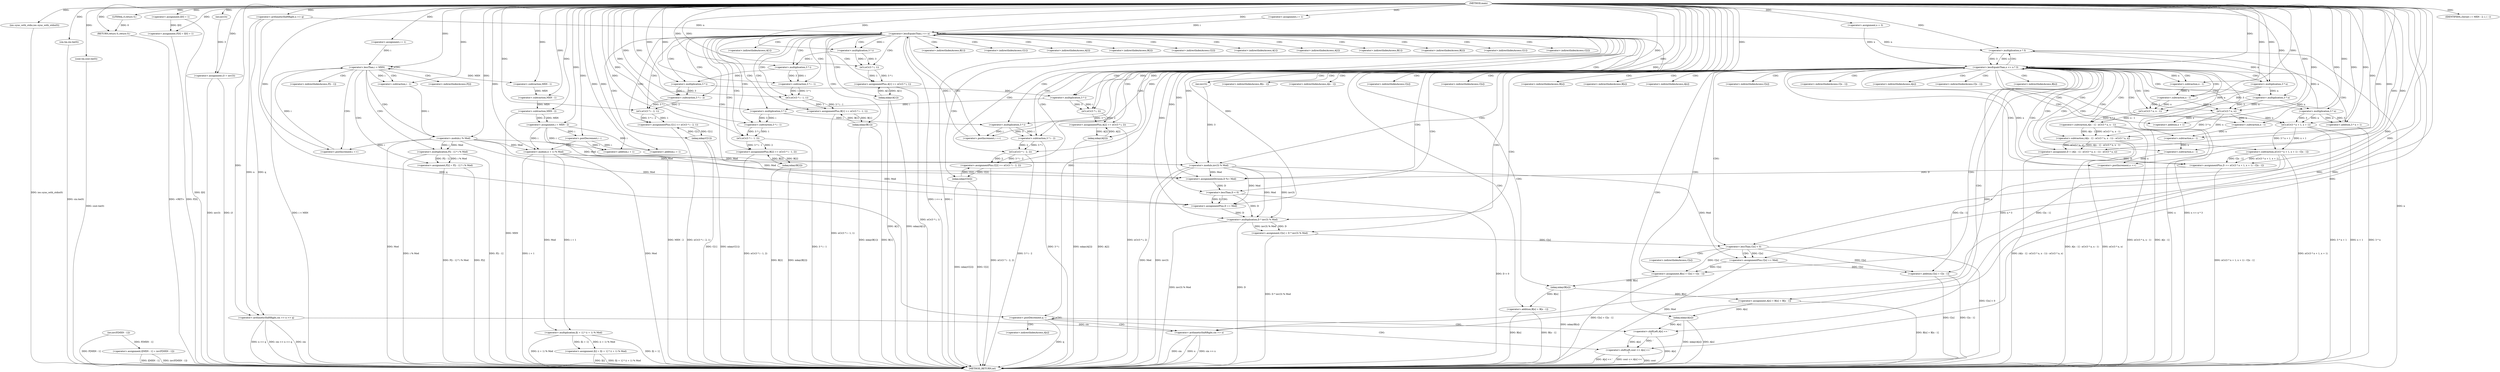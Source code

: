 digraph "main" {  
"1000168" [label = "(METHOD,main)" ]
"1000489" [label = "(METHOD_RETURN,int)" ]
"1000170" [label = "(ios::sync_with_stdio,ios::sync_with_stdio(0))" ]
"1000172" [label = "(cin.tie,cin.tie(0))" ]
"1000174" [label = "(cout.tie,cout.tie(0))" ]
"1000213" [label = "(<operator>.assignment,I[MXN - 1] = inv(F[MXN - 1]))" ]
"1000250" [label = "(<operator>.arithmeticShiftRight,cin >> n >> q)" ]
"1000487" [label = "(RETURN,return 0;,return 0;)" ]
"1000177" [label = "(<operator>.assignment,F[0] = I[0] = 1)" ]
"1000186" [label = "(<operator>.assignment,i3 = inv(3))" ]
"1000192" [label = "(<operator>.assignment,i = 1)" ]
"1000195" [label = "(<operator>.lessThan,i < MXN)" ]
"1000198" [label = "(<operator>.postIncrement,i ++)" ]
"1000200" [label = "(<operator>.assignment,F[i] = F[i - 1] * i % Mod)" ]
"1000227" [label = "(<operator>.assignment,i = MXN - 2)" ]
"1000232" [label = "(IDENTIFIER,i,for(int i = MXN - 2; i; i --))" ]
"1000233" [label = "(<operator>.postDecrement,i --)" ]
"1000235" [label = "(<operator>.assignment,I[i] = I[i + 1] * (i + 1) % Mod)" ]
"1000257" [label = "(<operator>.assignment,i = 1)" ]
"1000260" [label = "(<operator>.lessEqualsThan,i <= n)" ]
"1000263" [label = "(<operator>.postIncrement,i ++)" ]
"1000357" [label = "(<operator>.assignment,x = 3)" ]
"1000360" [label = "(<operator>.lessEqualsThan,x <= n * 3)" ]
"1000365" [label = "(<operator>.postIncrement,x ++)" ]
"1000473" [label = "(<operator>.postDecrement,q --)" ]
"1000488" [label = "(LITERAL,0,return 0;)" ]
"1000219" [label = "(inv,inv(F[MXN - 1]))" ]
"1000252" [label = "(<operator>.arithmeticShiftRight,n >> q)" ]
"1000266" [label = "(<operator>.assignmentPlus,A[1] += nCr(3 * i, 1))" ]
"1000275" [label = "(<operator>.assignmentPlus,B[1] += nCr(3 * i - 1, 1))" ]
"1000286" [label = "(<operator>.assignmentPlus,C[1] += nCr(3 * i - 2, 1))" ]
"1000297" [label = "(<operator>.assignmentPlus,A[2] += nCr(3 * i, 2))" ]
"1000306" [label = "(<operator>.assignmentPlus,B[2] += nCr(3 * i - 1, 2))" ]
"1000317" [label = "(<operator>.assignmentPlus,C[2] += nCr(3 * i - 2, 2))" ]
"1000369" [label = "(<operator>.assignment,D = (A[x - 1] - nCr(3 * n, x - 1)) - nCr(3 * n, x))" ]
"1000390" [label = "(<operator>.assignmentPlus,D += nCr(3 * n + 1, x + 1) - C[x - 1])" ]
"1000407" [label = "(<operator>.assignmentDivision,D %= Mod)" ]
"1000417" [label = "(<operator>.assignment,C[x] = D * inv(3) % Mod)" ]
"1000438" [label = "(<operator>.assignment,B[x] = C[x] + C[x - 1])" ]
"1000451" [label = "(mkay,mkay(B[x]))" ]
"1000455" [label = "(<operator>.assignment,A[x] = B[x] + B[x - 1])" ]
"1000468" [label = "(mkay,mkay(A[x]))" ]
"1000477" [label = "(<operator>.arithmeticShiftRight,cin >> x)" ]
"1000480" [label = "(<operator>.shiftLeft,cout << A[x] << '\n')" ]
"1000181" [label = "(<operator>.assignment,I[0] = 1)" ]
"1000188" [label = "(inv,inv(3))" ]
"1000204" [label = "(<operator>.multiplication,F[i - 1] * i % Mod)" ]
"1000216" [label = "(<operator>.subtraction,MXN - 1)" ]
"1000229" [label = "(<operator>.subtraction,MXN - 2)" ]
"1000239" [label = "(<operator>.multiplication,I[i + 1] * (i + 1) % Mod)" ]
"1000329" [label = "(mkay,mkay(A[1]))" ]
"1000333" [label = "(mkay,mkay(A[2]))" ]
"1000338" [label = "(mkay,mkay(B[1]))" ]
"1000342" [label = "(mkay,mkay(B[2]))" ]
"1000347" [label = "(mkay,mkay(C[1]))" ]
"1000351" [label = "(mkay,mkay(C[2]))" ]
"1000362" [label = "(<operator>.multiplication,n * 3)" ]
"1000411" [label = "(<operator>.lessThan,D < 0)" ]
"1000414" [label = "(<operator>.assignmentPlus,D += Mod)" ]
"1000428" [label = "(<operator>.lessThan,C[x] < 0)" ]
"1000433" [label = "(<operator>.assignmentPlus,C[x] += Mod)" ]
"1000210" [label = "(<operator>.modulo,i % Mod)" ]
"1000222" [label = "(<operator>.subtraction,MXN - 1)" ]
"1000245" [label = "(<operator>.modulo,(i + 1) % Mod)" ]
"1000270" [label = "(nCr,nCr(3 * i, 1))" ]
"1000279" [label = "(nCr,nCr(3 * i - 1, 1))" ]
"1000290" [label = "(nCr,nCr(3 * i - 2, 1))" ]
"1000301" [label = "(nCr,nCr(3 * i, 2))" ]
"1000310" [label = "(nCr,nCr(3 * i - 1, 2))" ]
"1000321" [label = "(nCr,nCr(3 * i - 2, 2))" ]
"1000371" [label = "(<operator>.subtraction,(A[x - 1] - nCr(3 * n, x - 1)) - nCr(3 * n, x))" ]
"1000392" [label = "(<operator>.subtraction,nCr(3 * n + 1, x + 1) - C[x - 1])" ]
"1000421" [label = "(<operator>.multiplication,D * inv(3) % Mod)" ]
"1000442" [label = "(<operator>.addition,C[x] + C[x - 1])" ]
"1000459" [label = "(<operator>.addition,B[x] + B[x - 1])" ]
"1000482" [label = "(<operator>.shiftLeft,A[x] << '\n')" ]
"1000207" [label = "(<operator>.subtraction,i - 1)" ]
"1000242" [label = "(<operator>.addition,i + 1)" ]
"1000246" [label = "(<operator>.addition,i + 1)" ]
"1000271" [label = "(<operator>.multiplication,3 * i)" ]
"1000280" [label = "(<operator>.subtraction,3 * i - 1)" ]
"1000291" [label = "(<operator>.subtraction,3 * i - 2)" ]
"1000302" [label = "(<operator>.multiplication,3 * i)" ]
"1000311" [label = "(<operator>.subtraction,3 * i - 1)" ]
"1000322" [label = "(<operator>.subtraction,3 * i - 2)" ]
"1000372" [label = "(<operator>.subtraction,A[x - 1] - nCr(3 * n, x - 1))" ]
"1000385" [label = "(nCr,nCr(3 * n, x))" ]
"1000393" [label = "(nCr,nCr(3 * n + 1, x + 1))" ]
"1000423" [label = "(<operator>.modulo,inv(3) % Mod)" ]
"1000281" [label = "(<operator>.multiplication,3 * i)" ]
"1000292" [label = "(<operator>.multiplication,3 * i)" ]
"1000312" [label = "(<operator>.multiplication,3 * i)" ]
"1000323" [label = "(<operator>.multiplication,3 * i)" ]
"1000378" [label = "(nCr,nCr(3 * n, x - 1))" ]
"1000386" [label = "(<operator>.multiplication,3 * n)" ]
"1000394" [label = "(<operator>.addition,3 * n + 1)" ]
"1000399" [label = "(<operator>.addition,x + 1)" ]
"1000404" [label = "(<operator>.subtraction,x - 1)" ]
"1000424" [label = "(inv,inv(3))" ]
"1000448" [label = "(<operator>.subtraction,x - 1)" ]
"1000465" [label = "(<operator>.subtraction,x - 1)" ]
"1000375" [label = "(<operator>.subtraction,x - 1)" ]
"1000379" [label = "(<operator>.multiplication,3 * n)" ]
"1000382" [label = "(<operator>.subtraction,x - 1)" ]
"1000395" [label = "(<operator>.multiplication,3 * n)" ]
"1000201" [label = "(<operator>.indirectIndexAccess,F[i])" ]
"1000205" [label = "(<operator>.indirectIndexAccess,F[i - 1])" ]
"1000267" [label = "(<operator>.indirectIndexAccess,A[1])" ]
"1000276" [label = "(<operator>.indirectIndexAccess,B[1])" ]
"1000287" [label = "(<operator>.indirectIndexAccess,C[1])" ]
"1000298" [label = "(<operator>.indirectIndexAccess,A[2])" ]
"1000307" [label = "(<operator>.indirectIndexAccess,B[2])" ]
"1000318" [label = "(<operator>.indirectIndexAccess,C[2])" ]
"1000418" [label = "(<operator>.indirectIndexAccess,C[x])" ]
"1000439" [label = "(<operator>.indirectIndexAccess,B[x])" ]
"1000452" [label = "(<operator>.indirectIndexAccess,B[x])" ]
"1000456" [label = "(<operator>.indirectIndexAccess,A[x])" ]
"1000469" [label = "(<operator>.indirectIndexAccess,A[x])" ]
"1000330" [label = "(<operator>.indirectIndexAccess,A[1])" ]
"1000334" [label = "(<operator>.indirectIndexAccess,A[2])" ]
"1000339" [label = "(<operator>.indirectIndexAccess,B[1])" ]
"1000343" [label = "(<operator>.indirectIndexAccess,B[2])" ]
"1000348" [label = "(<operator>.indirectIndexAccess,C[1])" ]
"1000352" [label = "(<operator>.indirectIndexAccess,C[2])" ]
"1000402" [label = "(<operator>.indirectIndexAccess,C[x - 1])" ]
"1000429" [label = "(<operator>.indirectIndexAccess,C[x])" ]
"1000434" [label = "(<operator>.indirectIndexAccess,C[x])" ]
"1000443" [label = "(<operator>.indirectIndexAccess,C[x])" ]
"1000446" [label = "(<operator>.indirectIndexAccess,C[x - 1])" ]
"1000460" [label = "(<operator>.indirectIndexAccess,B[x])" ]
"1000463" [label = "(<operator>.indirectIndexAccess,B[x - 1])" ]
"1000483" [label = "(<operator>.indirectIndexAccess,A[x])" ]
"1000373" [label = "(<operator>.indirectIndexAccess,A[x - 1])" ]
  "1000170" -> "1000489"  [ label = "DDG: ios::sync_with_stdio(0)"] 
  "1000172" -> "1000489"  [ label = "DDG: cin.tie(0)"] 
  "1000174" -> "1000489"  [ label = "DDG: cout.tie(0)"] 
  "1000177" -> "1000489"  [ label = "DDG: F[0]"] 
  "1000181" -> "1000489"  [ label = "DDG: I[0]"] 
  "1000186" -> "1000489"  [ label = "DDG: inv(3)"] 
  "1000195" -> "1000489"  [ label = "DDG: i < MXN"] 
  "1000213" -> "1000489"  [ label = "DDG: I[MXN - 1]"] 
  "1000219" -> "1000489"  [ label = "DDG: F[MXN - 1]"] 
  "1000213" -> "1000489"  [ label = "DDG: inv(F[MXN - 1])"] 
  "1000229" -> "1000489"  [ label = "DDG: MXN"] 
  "1000227" -> "1000489"  [ label = "DDG: MXN - 2"] 
  "1000250" -> "1000489"  [ label = "DDG: cin"] 
  "1000250" -> "1000489"  [ label = "DDG: n >> q"] 
  "1000250" -> "1000489"  [ label = "DDG: cin >> n >> q"] 
  "1000260" -> "1000489"  [ label = "DDG: i"] 
  "1000260" -> "1000489"  [ label = "DDG: i <= n"] 
  "1000360" -> "1000489"  [ label = "DDG: x"] 
  "1000362" -> "1000489"  [ label = "DDG: n"] 
  "1000360" -> "1000489"  [ label = "DDG: n * 3"] 
  "1000360" -> "1000489"  [ label = "DDG: x <= n * 3"] 
  "1000473" -> "1000489"  [ label = "DDG: q"] 
  "1000477" -> "1000489"  [ label = "DDG: cin"] 
  "1000477" -> "1000489"  [ label = "DDG: x"] 
  "1000477" -> "1000489"  [ label = "DDG: cin >> x"] 
  "1000482" -> "1000489"  [ label = "DDG: A[x]"] 
  "1000480" -> "1000489"  [ label = "DDG: A[x] << '\n'"] 
  "1000480" -> "1000489"  [ label = "DDG: cout << A[x] << '\n'"] 
  "1000372" -> "1000489"  [ label = "DDG: A[x - 1]"] 
  "1000372" -> "1000489"  [ label = "DDG: nCr(3 * n, x - 1)"] 
  "1000371" -> "1000489"  [ label = "DDG: A[x - 1] - nCr(3 * n, x - 1)"] 
  "1000371" -> "1000489"  [ label = "DDG: nCr(3 * n, x)"] 
  "1000369" -> "1000489"  [ label = "DDG: (A[x - 1] - nCr(3 * n, x - 1)) - nCr(3 * n, x)"] 
  "1000394" -> "1000489"  [ label = "DDG: 3 * n"] 
  "1000393" -> "1000489"  [ label = "DDG: 3 * n + 1"] 
  "1000393" -> "1000489"  [ label = "DDG: x + 1"] 
  "1000392" -> "1000489"  [ label = "DDG: nCr(3 * n + 1, x + 1)"] 
  "1000390" -> "1000489"  [ label = "DDG: nCr(3 * n + 1, x + 1) - C[x - 1]"] 
  "1000411" -> "1000489"  [ label = "DDG: D < 0"] 
  "1000421" -> "1000489"  [ label = "DDG: D"] 
  "1000423" -> "1000489"  [ label = "DDG: inv(3)"] 
  "1000423" -> "1000489"  [ label = "DDG: Mod"] 
  "1000421" -> "1000489"  [ label = "DDG: inv(3) % Mod"] 
  "1000417" -> "1000489"  [ label = "DDG: D * inv(3) % Mod"] 
  "1000428" -> "1000489"  [ label = "DDG: C[x] < 0"] 
  "1000433" -> "1000489"  [ label = "DDG: Mod"] 
  "1000442" -> "1000489"  [ label = "DDG: C[x]"] 
  "1000442" -> "1000489"  [ label = "DDG: C[x - 1]"] 
  "1000438" -> "1000489"  [ label = "DDG: C[x] + C[x - 1]"] 
  "1000451" -> "1000489"  [ label = "DDG: mkay(B[x])"] 
  "1000459" -> "1000489"  [ label = "DDG: B[x]"] 
  "1000459" -> "1000489"  [ label = "DDG: B[x - 1]"] 
  "1000455" -> "1000489"  [ label = "DDG: B[x] + B[x - 1]"] 
  "1000468" -> "1000489"  [ label = "DDG: A[x]"] 
  "1000468" -> "1000489"  [ label = "DDG: mkay(A[x])"] 
  "1000266" -> "1000489"  [ label = "DDG: nCr(3 * i, 1)"] 
  "1000275" -> "1000489"  [ label = "DDG: nCr(3 * i - 1, 1)"] 
  "1000286" -> "1000489"  [ label = "DDG: nCr(3 * i - 2, 1)"] 
  "1000297" -> "1000489"  [ label = "DDG: nCr(3 * i, 2)"] 
  "1000310" -> "1000489"  [ label = "DDG: 3 * i - 1"] 
  "1000306" -> "1000489"  [ label = "DDG: nCr(3 * i - 1, 2)"] 
  "1000322" -> "1000489"  [ label = "DDG: 3 * i"] 
  "1000321" -> "1000489"  [ label = "DDG: 3 * i - 2"] 
  "1000317" -> "1000489"  [ label = "DDG: nCr(3 * i - 2, 2)"] 
  "1000329" -> "1000489"  [ label = "DDG: A[1]"] 
  "1000329" -> "1000489"  [ label = "DDG: mkay(A[1])"] 
  "1000333" -> "1000489"  [ label = "DDG: A[2]"] 
  "1000333" -> "1000489"  [ label = "DDG: mkay(A[2])"] 
  "1000338" -> "1000489"  [ label = "DDG: B[1]"] 
  "1000338" -> "1000489"  [ label = "DDG: mkay(B[1])"] 
  "1000342" -> "1000489"  [ label = "DDG: B[2]"] 
  "1000342" -> "1000489"  [ label = "DDG: mkay(B[2])"] 
  "1000347" -> "1000489"  [ label = "DDG: C[1]"] 
  "1000347" -> "1000489"  [ label = "DDG: mkay(C[1])"] 
  "1000351" -> "1000489"  [ label = "DDG: C[2]"] 
  "1000351" -> "1000489"  [ label = "DDG: mkay(C[2])"] 
  "1000235" -> "1000489"  [ label = "DDG: I[i]"] 
  "1000239" -> "1000489"  [ label = "DDG: I[i + 1]"] 
  "1000245" -> "1000489"  [ label = "DDG: i + 1"] 
  "1000245" -> "1000489"  [ label = "DDG: Mod"] 
  "1000239" -> "1000489"  [ label = "DDG: (i + 1) % Mod"] 
  "1000235" -> "1000489"  [ label = "DDG: I[i + 1] * (i + 1) % Mod"] 
  "1000200" -> "1000489"  [ label = "DDG: F[i]"] 
  "1000204" -> "1000489"  [ label = "DDG: F[i - 1]"] 
  "1000210" -> "1000489"  [ label = "DDG: Mod"] 
  "1000204" -> "1000489"  [ label = "DDG: i % Mod"] 
  "1000200" -> "1000489"  [ label = "DDG: F[i - 1] * i % Mod"] 
  "1000487" -> "1000489"  [ label = "DDG: <RET>"] 
  "1000480" -> "1000489"  [ label = "DDG: cout"] 
  "1000186" -> "1000489"  [ label = "DDG: i3"] 
  "1000219" -> "1000213"  [ label = "DDG: F[MXN - 1]"] 
  "1000488" -> "1000487"  [ label = "DDG: 0"] 
  "1000168" -> "1000487"  [ label = "DDG: "] 
  "1000168" -> "1000170"  [ label = "DDG: "] 
  "1000168" -> "1000172"  [ label = "DDG: "] 
  "1000168" -> "1000174"  [ label = "DDG: "] 
  "1000188" -> "1000186"  [ label = "DDG: 3"] 
  "1000168" -> "1000192"  [ label = "DDG: "] 
  "1000204" -> "1000200"  [ label = "DDG: i % Mod"] 
  "1000204" -> "1000200"  [ label = "DDG: F[i - 1]"] 
  "1000229" -> "1000227"  [ label = "DDG: 2"] 
  "1000229" -> "1000227"  [ label = "DDG: MXN"] 
  "1000168" -> "1000232"  [ label = "DDG: "] 
  "1000239" -> "1000235"  [ label = "DDG: (i + 1) % Mod"] 
  "1000239" -> "1000235"  [ label = "DDG: I[i + 1]"] 
  "1000168" -> "1000250"  [ label = "DDG: "] 
  "1000252" -> "1000250"  [ label = "DDG: q"] 
  "1000252" -> "1000250"  [ label = "DDG: n"] 
  "1000168" -> "1000257"  [ label = "DDG: "] 
  "1000168" -> "1000357"  [ label = "DDG: "] 
  "1000168" -> "1000488"  [ label = "DDG: "] 
  "1000181" -> "1000177"  [ label = "DDG: I[0]"] 
  "1000168" -> "1000177"  [ label = "DDG: "] 
  "1000168" -> "1000186"  [ label = "DDG: "] 
  "1000192" -> "1000195"  [ label = "DDG: i"] 
  "1000198" -> "1000195"  [ label = "DDG: i"] 
  "1000168" -> "1000195"  [ label = "DDG: "] 
  "1000210" -> "1000198"  [ label = "DDG: i"] 
  "1000168" -> "1000198"  [ label = "DDG: "] 
  "1000168" -> "1000227"  [ label = "DDG: "] 
  "1000168" -> "1000233"  [ label = "DDG: "] 
  "1000227" -> "1000233"  [ label = "DDG: i"] 
  "1000168" -> "1000252"  [ label = "DDG: "] 
  "1000257" -> "1000260"  [ label = "DDG: i"] 
  "1000263" -> "1000260"  [ label = "DDG: i"] 
  "1000168" -> "1000260"  [ label = "DDG: "] 
  "1000252" -> "1000260"  [ label = "DDG: n"] 
  "1000323" -> "1000263"  [ label = "DDG: i"] 
  "1000168" -> "1000263"  [ label = "DDG: "] 
  "1000270" -> "1000266"  [ label = "DDG: 3 * i"] 
  "1000270" -> "1000266"  [ label = "DDG: 1"] 
  "1000279" -> "1000275"  [ label = "DDG: 1"] 
  "1000279" -> "1000275"  [ label = "DDG: 3 * i - 1"] 
  "1000290" -> "1000286"  [ label = "DDG: 1"] 
  "1000290" -> "1000286"  [ label = "DDG: 3 * i - 2"] 
  "1000301" -> "1000297"  [ label = "DDG: 3 * i"] 
  "1000301" -> "1000297"  [ label = "DDG: 2"] 
  "1000310" -> "1000306"  [ label = "DDG: 2"] 
  "1000310" -> "1000306"  [ label = "DDG: 3 * i - 1"] 
  "1000321" -> "1000317"  [ label = "DDG: 3 * i - 2"] 
  "1000321" -> "1000317"  [ label = "DDG: 2"] 
  "1000357" -> "1000360"  [ label = "DDG: x"] 
  "1000365" -> "1000360"  [ label = "DDG: x"] 
  "1000168" -> "1000360"  [ label = "DDG: "] 
  "1000362" -> "1000360"  [ label = "DDG: n"] 
  "1000362" -> "1000360"  [ label = "DDG: 3"] 
  "1000465" -> "1000365"  [ label = "DDG: x"] 
  "1000168" -> "1000365"  [ label = "DDG: "] 
  "1000371" -> "1000369"  [ label = "DDG: A[x - 1] - nCr(3 * n, x - 1)"] 
  "1000371" -> "1000369"  [ label = "DDG: nCr(3 * n, x)"] 
  "1000392" -> "1000390"  [ label = "DDG: C[x - 1]"] 
  "1000392" -> "1000390"  [ label = "DDG: nCr(3 * n + 1, x + 1)"] 
  "1000423" -> "1000407"  [ label = "DDG: Mod"] 
  "1000245" -> "1000407"  [ label = "DDG: Mod"] 
  "1000210" -> "1000407"  [ label = "DDG: Mod"] 
  "1000168" -> "1000407"  [ label = "DDG: "] 
  "1000421" -> "1000417"  [ label = "DDG: inv(3) % Mod"] 
  "1000421" -> "1000417"  [ label = "DDG: D"] 
  "1000428" -> "1000438"  [ label = "DDG: C[x]"] 
  "1000433" -> "1000438"  [ label = "DDG: C[x]"] 
  "1000392" -> "1000438"  [ label = "DDG: C[x - 1]"] 
  "1000451" -> "1000455"  [ label = "DDG: B[x]"] 
  "1000252" -> "1000473"  [ label = "DDG: q"] 
  "1000168" -> "1000473"  [ label = "DDG: "] 
  "1000168" -> "1000181"  [ label = "DDG: "] 
  "1000168" -> "1000188"  [ label = "DDG: "] 
  "1000210" -> "1000204"  [ label = "DDG: Mod"] 
  "1000210" -> "1000204"  [ label = "DDG: i"] 
  "1000195" -> "1000216"  [ label = "DDG: MXN"] 
  "1000168" -> "1000216"  [ label = "DDG: "] 
  "1000222" -> "1000229"  [ label = "DDG: MXN"] 
  "1000168" -> "1000229"  [ label = "DDG: "] 
  "1000245" -> "1000239"  [ label = "DDG: i + 1"] 
  "1000245" -> "1000239"  [ label = "DDG: Mod"] 
  "1000329" -> "1000266"  [ label = "DDG: A[1]"] 
  "1000338" -> "1000275"  [ label = "DDG: B[1]"] 
  "1000347" -> "1000286"  [ label = "DDG: C[1]"] 
  "1000333" -> "1000297"  [ label = "DDG: A[2]"] 
  "1000342" -> "1000306"  [ label = "DDG: B[2]"] 
  "1000351" -> "1000317"  [ label = "DDG: C[2]"] 
  "1000260" -> "1000362"  [ label = "DDG: n"] 
  "1000395" -> "1000362"  [ label = "DDG: n"] 
  "1000168" -> "1000362"  [ label = "DDG: "] 
  "1000168" -> "1000369"  [ label = "DDG: "] 
  "1000369" -> "1000390"  [ label = "DDG: D"] 
  "1000168" -> "1000390"  [ label = "DDG: "] 
  "1000390" -> "1000407"  [ label = "DDG: D"] 
  "1000168" -> "1000414"  [ label = "DDG: "] 
  "1000423" -> "1000414"  [ label = "DDG: Mod"] 
  "1000245" -> "1000414"  [ label = "DDG: Mod"] 
  "1000210" -> "1000414"  [ label = "DDG: Mod"] 
  "1000423" -> "1000433"  [ label = "DDG: Mod"] 
  "1000168" -> "1000433"  [ label = "DDG: "] 
  "1000438" -> "1000451"  [ label = "DDG: B[x]"] 
  "1000455" -> "1000468"  [ label = "DDG: A[x]"] 
  "1000250" -> "1000477"  [ label = "DDG: cin"] 
  "1000168" -> "1000477"  [ label = "DDG: "] 
  "1000360" -> "1000477"  [ label = "DDG: x"] 
  "1000168" -> "1000480"  [ label = "DDG: "] 
  "1000482" -> "1000480"  [ label = "DDG: '\n'"] 
  "1000482" -> "1000480"  [ label = "DDG: A[x]"] 
  "1000207" -> "1000210"  [ label = "DDG: i"] 
  "1000168" -> "1000210"  [ label = "DDG: "] 
  "1000216" -> "1000222"  [ label = "DDG: MXN"] 
  "1000168" -> "1000222"  [ label = "DDG: "] 
  "1000168" -> "1000245"  [ label = "DDG: "] 
  "1000227" -> "1000245"  [ label = "DDG: i"] 
  "1000233" -> "1000245"  [ label = "DDG: i"] 
  "1000210" -> "1000245"  [ label = "DDG: Mod"] 
  "1000271" -> "1000270"  [ label = "DDG: i"] 
  "1000271" -> "1000270"  [ label = "DDG: 3"] 
  "1000168" -> "1000270"  [ label = "DDG: "] 
  "1000280" -> "1000279"  [ label = "DDG: 3 * i"] 
  "1000280" -> "1000279"  [ label = "DDG: 1"] 
  "1000168" -> "1000279"  [ label = "DDG: "] 
  "1000291" -> "1000290"  [ label = "DDG: 2"] 
  "1000291" -> "1000290"  [ label = "DDG: 3 * i"] 
  "1000168" -> "1000290"  [ label = "DDG: "] 
  "1000302" -> "1000301"  [ label = "DDG: 3"] 
  "1000302" -> "1000301"  [ label = "DDG: i"] 
  "1000168" -> "1000301"  [ label = "DDG: "] 
  "1000311" -> "1000310"  [ label = "DDG: 3 * i"] 
  "1000311" -> "1000310"  [ label = "DDG: 1"] 
  "1000168" -> "1000310"  [ label = "DDG: "] 
  "1000322" -> "1000321"  [ label = "DDG: 3 * i"] 
  "1000322" -> "1000321"  [ label = "DDG: 2"] 
  "1000168" -> "1000321"  [ label = "DDG: "] 
  "1000266" -> "1000329"  [ label = "DDG: A[1]"] 
  "1000297" -> "1000333"  [ label = "DDG: A[2]"] 
  "1000275" -> "1000338"  [ label = "DDG: B[1]"] 
  "1000306" -> "1000342"  [ label = "DDG: B[2]"] 
  "1000286" -> "1000347"  [ label = "DDG: C[1]"] 
  "1000317" -> "1000351"  [ label = "DDG: C[2]"] 
  "1000372" -> "1000371"  [ label = "DDG: A[x - 1]"] 
  "1000372" -> "1000371"  [ label = "DDG: nCr(3 * n, x - 1)"] 
  "1000385" -> "1000371"  [ label = "DDG: 3 * n"] 
  "1000385" -> "1000371"  [ label = "DDG: x"] 
  "1000393" -> "1000392"  [ label = "DDG: x + 1"] 
  "1000393" -> "1000392"  [ label = "DDG: 3 * n + 1"] 
  "1000407" -> "1000411"  [ label = "DDG: D"] 
  "1000168" -> "1000411"  [ label = "DDG: "] 
  "1000411" -> "1000414"  [ label = "DDG: D"] 
  "1000411" -> "1000421"  [ label = "DDG: D"] 
  "1000414" -> "1000421"  [ label = "DDG: D"] 
  "1000168" -> "1000421"  [ label = "DDG: "] 
  "1000423" -> "1000421"  [ label = "DDG: Mod"] 
  "1000423" -> "1000421"  [ label = "DDG: inv(3)"] 
  "1000417" -> "1000428"  [ label = "DDG: C[x]"] 
  "1000168" -> "1000428"  [ label = "DDG: "] 
  "1000428" -> "1000433"  [ label = "DDG: C[x]"] 
  "1000428" -> "1000442"  [ label = "DDG: C[x]"] 
  "1000433" -> "1000442"  [ label = "DDG: C[x]"] 
  "1000392" -> "1000442"  [ label = "DDG: C[x - 1]"] 
  "1000451" -> "1000459"  [ label = "DDG: B[x]"] 
  "1000468" -> "1000482"  [ label = "DDG: A[x]"] 
  "1000168" -> "1000482"  [ label = "DDG: "] 
  "1000195" -> "1000207"  [ label = "DDG: i"] 
  "1000168" -> "1000207"  [ label = "DDG: "] 
  "1000227" -> "1000242"  [ label = "DDG: i"] 
  "1000233" -> "1000242"  [ label = "DDG: i"] 
  "1000168" -> "1000242"  [ label = "DDG: "] 
  "1000168" -> "1000246"  [ label = "DDG: "] 
  "1000227" -> "1000246"  [ label = "DDG: i"] 
  "1000233" -> "1000246"  [ label = "DDG: i"] 
  "1000168" -> "1000271"  [ label = "DDG: "] 
  "1000260" -> "1000271"  [ label = "DDG: i"] 
  "1000281" -> "1000280"  [ label = "DDG: i"] 
  "1000281" -> "1000280"  [ label = "DDG: 3"] 
  "1000168" -> "1000280"  [ label = "DDG: "] 
  "1000292" -> "1000291"  [ label = "DDG: i"] 
  "1000292" -> "1000291"  [ label = "DDG: 3"] 
  "1000168" -> "1000291"  [ label = "DDG: "] 
  "1000168" -> "1000302"  [ label = "DDG: "] 
  "1000292" -> "1000302"  [ label = "DDG: i"] 
  "1000312" -> "1000311"  [ label = "DDG: i"] 
  "1000312" -> "1000311"  [ label = "DDG: 3"] 
  "1000168" -> "1000311"  [ label = "DDG: "] 
  "1000323" -> "1000322"  [ label = "DDG: 3"] 
  "1000323" -> "1000322"  [ label = "DDG: i"] 
  "1000168" -> "1000322"  [ label = "DDG: "] 
  "1000378" -> "1000372"  [ label = "DDG: 3 * n"] 
  "1000378" -> "1000372"  [ label = "DDG: x - 1"] 
  "1000386" -> "1000385"  [ label = "DDG: 3"] 
  "1000386" -> "1000385"  [ label = "DDG: n"] 
  "1000382" -> "1000385"  [ label = "DDG: x"] 
  "1000168" -> "1000385"  [ label = "DDG: "] 
  "1000168" -> "1000393"  [ label = "DDG: "] 
  "1000385" -> "1000393"  [ label = "DDG: x"] 
  "1000395" -> "1000393"  [ label = "DDG: n"] 
  "1000395" -> "1000393"  [ label = "DDG: 3"] 
  "1000424" -> "1000423"  [ label = "DDG: 3"] 
  "1000168" -> "1000423"  [ label = "DDG: "] 
  "1000245" -> "1000423"  [ label = "DDG: Mod"] 
  "1000210" -> "1000423"  [ label = "DDG: Mod"] 
  "1000168" -> "1000281"  [ label = "DDG: "] 
  "1000271" -> "1000281"  [ label = "DDG: i"] 
  "1000168" -> "1000292"  [ label = "DDG: "] 
  "1000281" -> "1000292"  [ label = "DDG: i"] 
  "1000168" -> "1000312"  [ label = "DDG: "] 
  "1000302" -> "1000312"  [ label = "DDG: i"] 
  "1000168" -> "1000323"  [ label = "DDG: "] 
  "1000312" -> "1000323"  [ label = "DDG: i"] 
  "1000379" -> "1000378"  [ label = "DDG: n"] 
  "1000379" -> "1000378"  [ label = "DDG: 3"] 
  "1000382" -> "1000378"  [ label = "DDG: x"] 
  "1000382" -> "1000378"  [ label = "DDG: 1"] 
  "1000168" -> "1000386"  [ label = "DDG: "] 
  "1000379" -> "1000386"  [ label = "DDG: n"] 
  "1000395" -> "1000394"  [ label = "DDG: n"] 
  "1000395" -> "1000394"  [ label = "DDG: 3"] 
  "1000168" -> "1000394"  [ label = "DDG: "] 
  "1000385" -> "1000399"  [ label = "DDG: x"] 
  "1000168" -> "1000399"  [ label = "DDG: "] 
  "1000168" -> "1000404"  [ label = "DDG: "] 
  "1000385" -> "1000404"  [ label = "DDG: x"] 
  "1000168" -> "1000424"  [ label = "DDG: "] 
  "1000404" -> "1000448"  [ label = "DDG: x"] 
  "1000168" -> "1000448"  [ label = "DDG: "] 
  "1000448" -> "1000465"  [ label = "DDG: x"] 
  "1000168" -> "1000465"  [ label = "DDG: "] 
  "1000360" -> "1000375"  [ label = "DDG: x"] 
  "1000168" -> "1000375"  [ label = "DDG: "] 
  "1000168" -> "1000379"  [ label = "DDG: "] 
  "1000362" -> "1000379"  [ label = "DDG: n"] 
  "1000375" -> "1000382"  [ label = "DDG: x"] 
  "1000168" -> "1000382"  [ label = "DDG: "] 
  "1000168" -> "1000395"  [ label = "DDG: "] 
  "1000386" -> "1000395"  [ label = "DDG: n"] 
  "1000195" -> "1000210"  [ label = "CDG: "] 
  "1000195" -> "1000201"  [ label = "CDG: "] 
  "1000195" -> "1000195"  [ label = "CDG: "] 
  "1000195" -> "1000205"  [ label = "CDG: "] 
  "1000195" -> "1000200"  [ label = "CDG: "] 
  "1000195" -> "1000204"  [ label = "CDG: "] 
  "1000195" -> "1000198"  [ label = "CDG: "] 
  "1000195" -> "1000207"  [ label = "CDG: "] 
  "1000260" -> "1000276"  [ label = "CDG: "] 
  "1000260" -> "1000260"  [ label = "CDG: "] 
  "1000260" -> "1000310"  [ label = "CDG: "] 
  "1000260" -> "1000302"  [ label = "CDG: "] 
  "1000260" -> "1000298"  [ label = "CDG: "] 
  "1000260" -> "1000321"  [ label = "CDG: "] 
  "1000260" -> "1000281"  [ label = "CDG: "] 
  "1000260" -> "1000330"  [ label = "CDG: "] 
  "1000260" -> "1000334"  [ label = "CDG: "] 
  "1000260" -> "1000348"  [ label = "CDG: "] 
  "1000260" -> "1000292"  [ label = "CDG: "] 
  "1000260" -> "1000286"  [ label = "CDG: "] 
  "1000260" -> "1000307"  [ label = "CDG: "] 
  "1000260" -> "1000263"  [ label = "CDG: "] 
  "1000260" -> "1000271"  [ label = "CDG: "] 
  "1000260" -> "1000280"  [ label = "CDG: "] 
  "1000260" -> "1000267"  [ label = "CDG: "] 
  "1000260" -> "1000287"  [ label = "CDG: "] 
  "1000260" -> "1000317"  [ label = "CDG: "] 
  "1000260" -> "1000312"  [ label = "CDG: "] 
  "1000260" -> "1000291"  [ label = "CDG: "] 
  "1000260" -> "1000338"  [ label = "CDG: "] 
  "1000260" -> "1000318"  [ label = "CDG: "] 
  "1000260" -> "1000329"  [ label = "CDG: "] 
  "1000260" -> "1000311"  [ label = "CDG: "] 
  "1000260" -> "1000270"  [ label = "CDG: "] 
  "1000260" -> "1000279"  [ label = "CDG: "] 
  "1000260" -> "1000352"  [ label = "CDG: "] 
  "1000260" -> "1000339"  [ label = "CDG: "] 
  "1000260" -> "1000342"  [ label = "CDG: "] 
  "1000260" -> "1000333"  [ label = "CDG: "] 
  "1000260" -> "1000297"  [ label = "CDG: "] 
  "1000260" -> "1000323"  [ label = "CDG: "] 
  "1000260" -> "1000290"  [ label = "CDG: "] 
  "1000260" -> "1000306"  [ label = "CDG: "] 
  "1000260" -> "1000266"  [ label = "CDG: "] 
  "1000260" -> "1000351"  [ label = "CDG: "] 
  "1000260" -> "1000347"  [ label = "CDG: "] 
  "1000260" -> "1000343"  [ label = "CDG: "] 
  "1000260" -> "1000301"  [ label = "CDG: "] 
  "1000260" -> "1000322"  [ label = "CDG: "] 
  "1000260" -> "1000275"  [ label = "CDG: "] 
  "1000360" -> "1000456"  [ label = "CDG: "] 
  "1000360" -> "1000362"  [ label = "CDG: "] 
  "1000360" -> "1000448"  [ label = "CDG: "] 
  "1000360" -> "1000404"  [ label = "CDG: "] 
  "1000360" -> "1000446"  [ label = "CDG: "] 
  "1000360" -> "1000469"  [ label = "CDG: "] 
  "1000360" -> "1000382"  [ label = "CDG: "] 
  "1000360" -> "1000423"  [ label = "CDG: "] 
  "1000360" -> "1000394"  [ label = "CDG: "] 
  "1000360" -> "1000402"  [ label = "CDG: "] 
  "1000360" -> "1000378"  [ label = "CDG: "] 
  "1000360" -> "1000428"  [ label = "CDG: "] 
  "1000360" -> "1000442"  [ label = "CDG: "] 
  "1000360" -> "1000438"  [ label = "CDG: "] 
  "1000360" -> "1000418"  [ label = "CDG: "] 
  "1000360" -> "1000459"  [ label = "CDG: "] 
  "1000360" -> "1000399"  [ label = "CDG: "] 
  "1000360" -> "1000393"  [ label = "CDG: "] 
  "1000360" -> "1000429"  [ label = "CDG: "] 
  "1000360" -> "1000455"  [ label = "CDG: "] 
  "1000360" -> "1000460"  [ label = "CDG: "] 
  "1000360" -> "1000468"  [ label = "CDG: "] 
  "1000360" -> "1000372"  [ label = "CDG: "] 
  "1000360" -> "1000369"  [ label = "CDG: "] 
  "1000360" -> "1000465"  [ label = "CDG: "] 
  "1000360" -> "1000379"  [ label = "CDG: "] 
  "1000360" -> "1000443"  [ label = "CDG: "] 
  "1000360" -> "1000371"  [ label = "CDG: "] 
  "1000360" -> "1000439"  [ label = "CDG: "] 
  "1000360" -> "1000392"  [ label = "CDG: "] 
  "1000360" -> "1000385"  [ label = "CDG: "] 
  "1000360" -> "1000451"  [ label = "CDG: "] 
  "1000360" -> "1000407"  [ label = "CDG: "] 
  "1000360" -> "1000424"  [ label = "CDG: "] 
  "1000360" -> "1000373"  [ label = "CDG: "] 
  "1000360" -> "1000375"  [ label = "CDG: "] 
  "1000360" -> "1000386"  [ label = "CDG: "] 
  "1000360" -> "1000417"  [ label = "CDG: "] 
  "1000360" -> "1000360"  [ label = "CDG: "] 
  "1000360" -> "1000463"  [ label = "CDG: "] 
  "1000360" -> "1000452"  [ label = "CDG: "] 
  "1000360" -> "1000365"  [ label = "CDG: "] 
  "1000360" -> "1000390"  [ label = "CDG: "] 
  "1000360" -> "1000421"  [ label = "CDG: "] 
  "1000360" -> "1000395"  [ label = "CDG: "] 
  "1000360" -> "1000411"  [ label = "CDG: "] 
  "1000473" -> "1000480"  [ label = "CDG: "] 
  "1000473" -> "1000482"  [ label = "CDG: "] 
  "1000473" -> "1000483"  [ label = "CDG: "] 
  "1000473" -> "1000473"  [ label = "CDG: "] 
  "1000473" -> "1000477"  [ label = "CDG: "] 
  "1000411" -> "1000414"  [ label = "CDG: "] 
  "1000428" -> "1000433"  [ label = "CDG: "] 
  "1000428" -> "1000434"  [ label = "CDG: "] 
}
